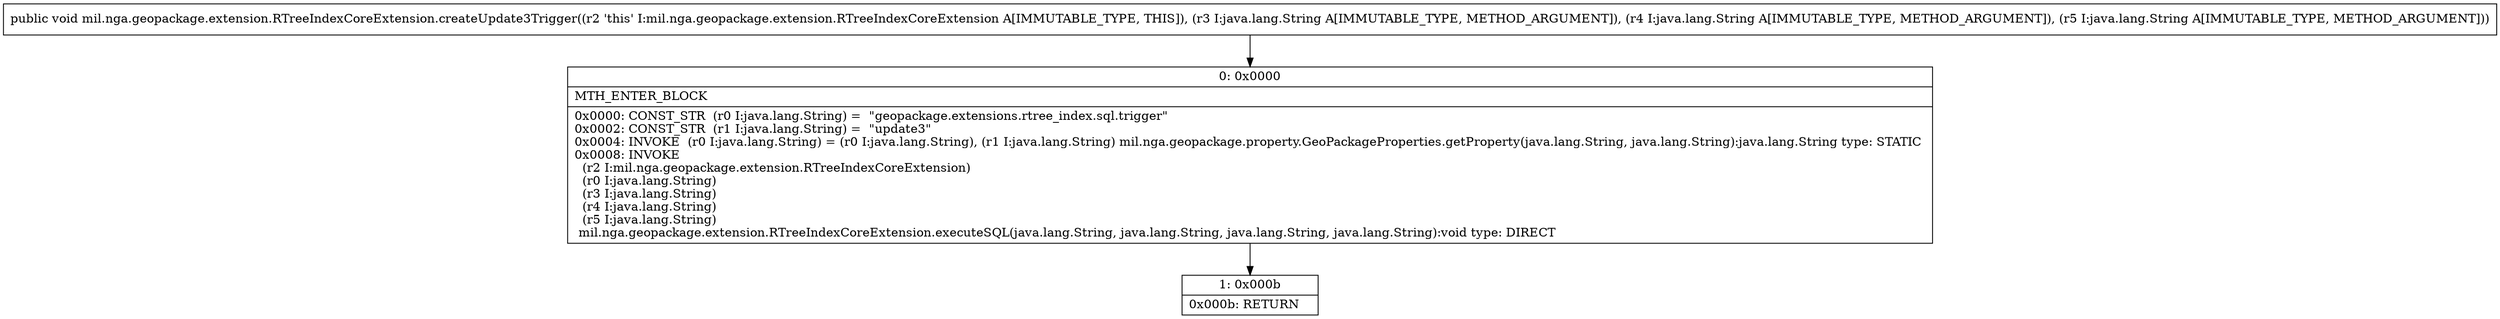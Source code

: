 digraph "CFG formil.nga.geopackage.extension.RTreeIndexCoreExtension.createUpdate3Trigger(Ljava\/lang\/String;Ljava\/lang\/String;Ljava\/lang\/String;)V" {
Node_0 [shape=record,label="{0\:\ 0x0000|MTH_ENTER_BLOCK\l|0x0000: CONST_STR  (r0 I:java.lang.String) =  \"geopackage.extensions.rtree_index.sql.trigger\" \l0x0002: CONST_STR  (r1 I:java.lang.String) =  \"update3\" \l0x0004: INVOKE  (r0 I:java.lang.String) = (r0 I:java.lang.String), (r1 I:java.lang.String) mil.nga.geopackage.property.GeoPackageProperties.getProperty(java.lang.String, java.lang.String):java.lang.String type: STATIC \l0x0008: INVOKE  \l  (r2 I:mil.nga.geopackage.extension.RTreeIndexCoreExtension)\l  (r0 I:java.lang.String)\l  (r3 I:java.lang.String)\l  (r4 I:java.lang.String)\l  (r5 I:java.lang.String)\l mil.nga.geopackage.extension.RTreeIndexCoreExtension.executeSQL(java.lang.String, java.lang.String, java.lang.String, java.lang.String):void type: DIRECT \l}"];
Node_1 [shape=record,label="{1\:\ 0x000b|0x000b: RETURN   \l}"];
MethodNode[shape=record,label="{public void mil.nga.geopackage.extension.RTreeIndexCoreExtension.createUpdate3Trigger((r2 'this' I:mil.nga.geopackage.extension.RTreeIndexCoreExtension A[IMMUTABLE_TYPE, THIS]), (r3 I:java.lang.String A[IMMUTABLE_TYPE, METHOD_ARGUMENT]), (r4 I:java.lang.String A[IMMUTABLE_TYPE, METHOD_ARGUMENT]), (r5 I:java.lang.String A[IMMUTABLE_TYPE, METHOD_ARGUMENT])) }"];
MethodNode -> Node_0;
Node_0 -> Node_1;
}

